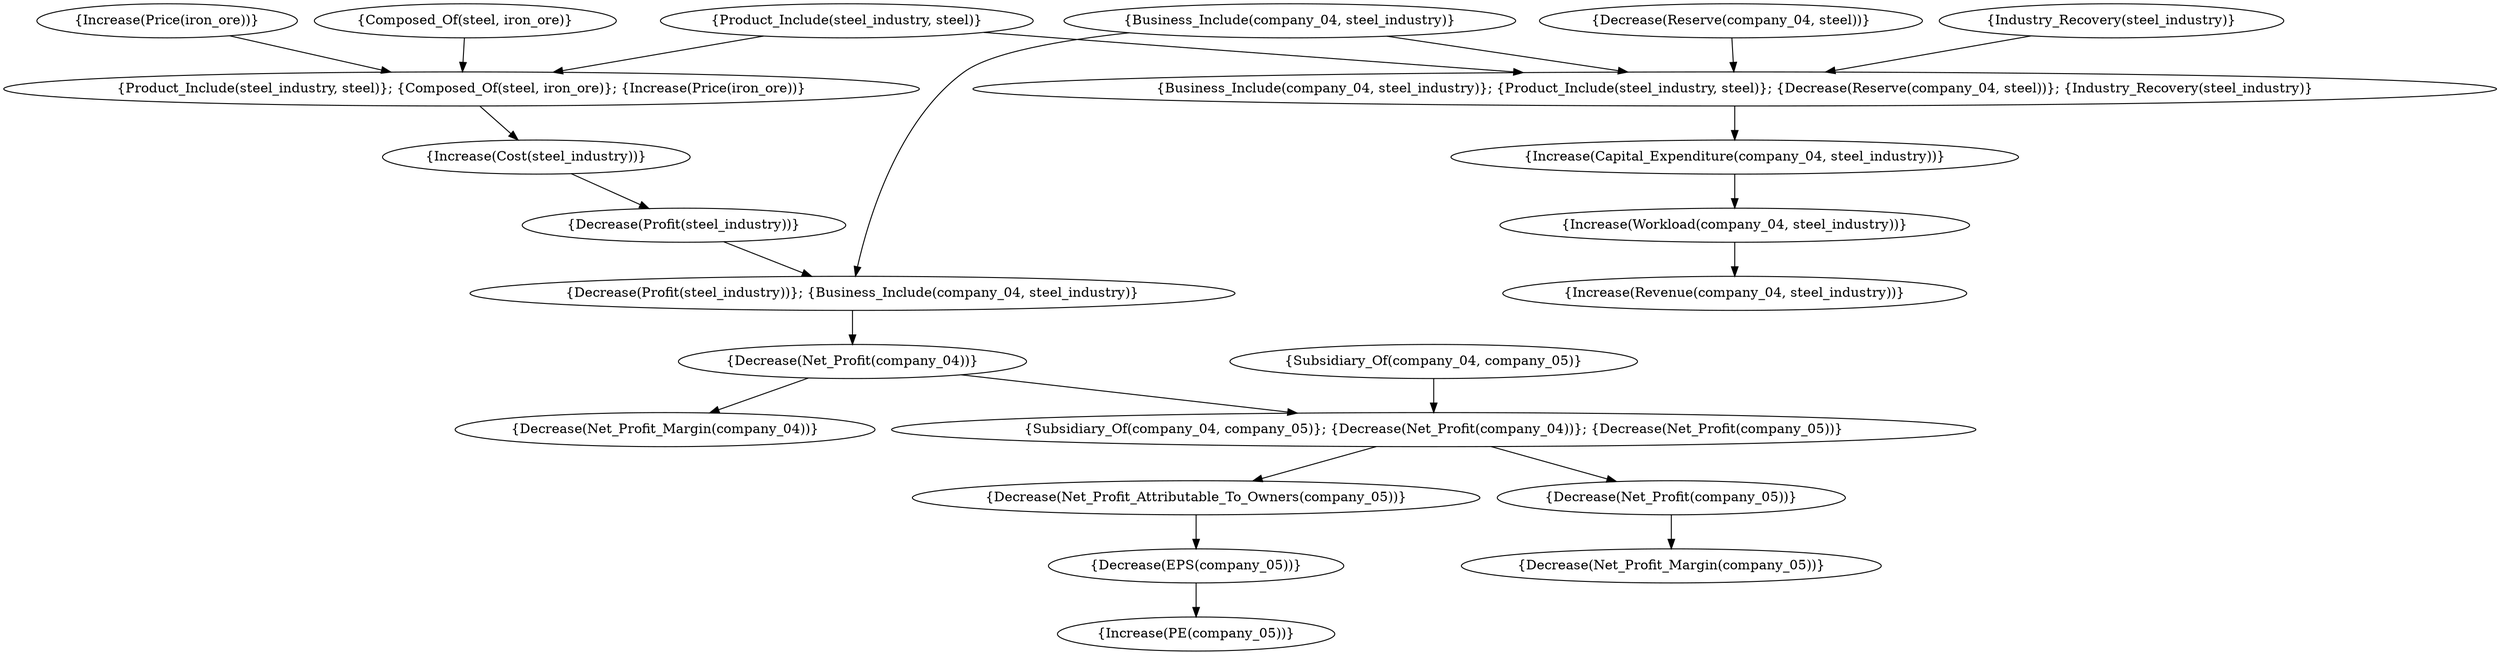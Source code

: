 digraph all_progress {
	graph [bb="0,0,2057.9,684"];
	node [label="\N"];
	"{Product_Include(steel_industry, steel)}"	[height=0.5,
		pos="696.62,666",
		width=4.2607];
	"{Product_Include(steel_industry, steel)}; {Composed_Of(steel, iron_ore)}; {Increase(Price(iron_ore))}"	[height=0.5,
		pos="377.62,594",
		width=10.489];
	"{Product_Include(steel_industry, steel)}" -> "{Product_Include(steel_industry, steel)}; {Composed_Of(steel, iron_ore)}; {Increase(Price(iron_ore))}"	[pos="e,455.29,612.04 626.61,649.64 579.45,639.29 516.86,625.55 466.23,614.44"];
	"{Business_Include(company_04, steel_industry)}; {Product_Include(steel_industry, steel)}; {Decrease(Reserve(company_04, steel))}; {\
Industry_Recovery(steel_industry)}"	[height=0.5,
		pos="1434.6,594",
		width=17.314];
	"{Product_Include(steel_industry, steel)}" -> "{Business_Include(company_04, steel_industry)}; {Product_Include(steel_industry, steel)}; {Decrease(Reserve(company_04, steel))}; {\
Industry_Recovery(steel_industry)}"	[pos="e,1253.9,611.68 810.87,653.62 830.14,651.73 849.95,649.8 868.62,648 993.16,636.01 1133.1,622.9 1242.7,612.72"];
	"{Increase(Cost(steel_industry))}"	[height=0.5,
		pos="439.62,522",
		width=3.5025];
	"{Product_Include(steel_industry, steel)}; {Composed_Of(steel, iron_ore)}; {Increase(Price(iron_ore))}" -> "{Increase(Cost(steel_industry))}"	[pos="e,424.47,540.1 392.94,575.7 400.15,567.56 408.89,557.69 416.85,548.7"];
	"{Composed_Of(steel, iron_ore)}"	[height=0.5,
		pos="380.62,666",
		width=3.5566];
	"{Composed_Of(steel, iron_ore)}" -> "{Product_Include(steel_industry, steel)}; {Composed_Of(steel, iron_ore)}; {Increase(Price(iron_ore))}"	[pos="e,378.35,612.1 379.87,647.7 379.56,640.41 379.19,631.73 378.84,623.54"];
	"{Increase(Price(iron_ore))}"	[height=0.5,
		pos="125.62,666",
		width=3.015];
	"{Increase(Price(iron_ore))}" -> "{Product_Include(steel_industry, steel)}; {Composed_Of(steel, iron_ore)}; {Increase(Price(iron_ore))}"	[pos="e,315.66,612.21 179.68,649.98 216.16,639.85 264.75,626.35 304.65,615.27"];
	"{Decrease(Profit(steel_industry))}"	[height=0.5,
		pos="561.62,450",
		width=3.683];
	"{Increase(Cost(steel_industry))}" -> "{Decrease(Profit(steel_industry))}"	[pos="e,531.93,468.03 469.15,504.05 485.07,494.92 504.92,483.53 522.14,473.65"];
	"{Business_Include(company_04, steel_industry)}"	[height=0.5,
		pos="1064.6,666",
		width=5.1995];
	"{Business_Include(company_04, steel_industry)}" -> "{Business_Include(company_04, steel_industry)}; {Product_Include(steel_industry, steel)}; {Decrease(Reserve(company_04, steel))}; {\
Industry_Recovery(steel_industry)}"	[pos="e,1343.3,612.27 1146.7,649.46 1201.4,639.12 1273.7,625.44 1332.2,614.38"];
	"{Decrease(Profit(steel_industry))}; {Business_Include(company_04, steel_industry)}"	[height=0.5,
		pos="703.62,378",
		width=8.7201];
	"{Business_Include(company_04, steel_industry)}" -> "{Decrease(Profit(steel_industry))}; {Business_Include(company_04, steel_industry)}"	[pos="e,705.53,396.28 945.26,651.77 887.08,643.19 824.91,630.19 802.62,612 738.12,559.38 714.87,457.1 707.14,407.43"];
	"{Increase(Capital_Expenditure(company_04, steel_industry))}"	[height=0.5,
		pos="1434.6,522",
		width=6.4814];
	"{Business_Include(company_04, steel_industry)}; {Product_Include(steel_industry, steel)}; {Decrease(Reserve(company_04, steel))}; {\
Industry_Recovery(steel_industry)}" -> "{Increase(Capital_Expenditure(company_04, steel_industry))}"	[pos="e,1434.6,540.1 1434.6,575.7 1434.6,568.41 1434.6,559.73 1434.6,551.54"];
	"{Decrease(Reserve(company_04, steel))}"	[height=0.5,
		pos="1432.6,666",
		width=4.4052];
	"{Decrease(Reserve(company_04, steel))}" -> "{Business_Include(company_04, steel_industry)}; {Product_Include(steel_industry, steel)}; {Decrease(Reserve(company_04, steel))}; {\
Industry_Recovery(steel_industry)}"	[pos="e,1434.1,612.1 1433.1,647.7 1433.3,640.41 1433.6,631.73 1433.8,623.54"];
	"{Industry_Recovery(steel_industry)}"	[height=0.5,
		pos="1750.6,666",
		width=3.9358];
	"{Industry_Recovery(steel_industry)}" -> "{Business_Include(company_04, steel_industry)}; {Product_Include(steel_industry, steel)}; {Decrease(Reserve(company_04, steel))}; {\
Industry_Recovery(steel_industry)}"	[pos="e,1512.8,612.31 1682,649.81 1635.7,639.55 1574.1,625.9 1524,614.79"];
	"{Increase(Workload(company_04, steel_industry))}"	[height=0.5,
		pos="1434.6,450",
		width=5.4342];
	"{Increase(Capital_Expenditure(company_04, steel_industry))}" -> "{Increase(Workload(company_04, steel_industry))}"	[pos="e,1434.6,468.1 1434.6,503.7 1434.6,496.41 1434.6,487.73 1434.6,479.54"];
	"{Decrease(Profit(steel_industry))}" -> "{Decrease(Profit(steel_industry))}; {Business_Include(company_04, steel_industry)}"	[pos="e,668.4,396.36 595.63,432.23 614.35,423 637.84,411.42 658.13,401.43"];
	"{Increase(Revenue(company_04, steel_industry))}"	[height=0.5,
		pos="1434.6,378",
		width=5.3079];
	"{Increase(Workload(company_04, steel_industry))}" -> "{Increase(Revenue(company_04, steel_industry))}"	[pos="e,1434.6,396.1 1434.6,431.7 1434.6,424.41 1434.6,415.73 1434.6,407.54"];
	"{Decrease(Net_Profit(company_04))}"	[height=0.5,
		pos="703.62,306",
		width=4.0621];
	"{Decrease(Profit(steel_industry))}; {Business_Include(company_04, steel_industry)}" -> "{Decrease(Net_Profit(company_04))}"	[pos="e,703.62,324.1 703.62,359.7 703.62,352.41 703.62,343.73 703.62,335.54"];
	"{Decrease(Net_Profit_Margin(company_04))}"	[height=0.5,
		pos="547.62,234",
		width=4.9107];
	"{Decrease(Net_Profit(company_04))}" -> "{Decrease(Net_Profit_Margin(company_04))}"	[pos="e,585.49,251.99 666.25,288.23 645.16,278.77 618.58,266.84 595.92,256.67"];
	"{Subsidiary_Of(company_04, company_05)}; {Decrease(Net_Profit(company_04))}; {Decrease(Net_Profit(company_05))}"	[height=0.5,
		pos="1195.6,234",
		width=12.602];
	"{Decrease(Net_Profit(company_04))}" -> "{Subsidiary_Of(company_04, company_05)}; {Decrease(Net_Profit(company_04))}; {Decrease(Net_Profit(company_05))}"	[pos="e,1077.2,251.85 796.74,291.75 872.86,280.92 981.33,265.49 1065.9,253.45"];
	"{Subsidiary_Of(company_04, company_05)}"	[height=0.5,
		pos="1195.6,306",
		width=4.8024];
	"{Subsidiary_Of(company_04, company_05)}" -> "{Subsidiary_Of(company_04, company_05)}; {Decrease(Net_Profit(company_04))}; {Decrease(Net_Profit(company_05))}"	[pos="e,1195.6,252.1 1195.6,287.7 1195.6,280.41 1195.6,271.73 1195.6,263.54"];
	"{Decrease(Net_Profit_Attributable_To_Owners(company_05))}"	[height=0.5,
		pos="993.62,162",
		width=6.6439];
	"{Subsidiary_Of(company_04, company_05)}; {Decrease(Net_Profit(company_04))}; {Decrease(Net_Profit(company_05))}" -> "{Decrease(Net_Profit_Attributable_To_Owners(company_05))}"	[pos="e,1042.6,179.98 1145.7,215.7 1117.7,206 1082.6,193.84 1053.2,183.64"];
	"{Decrease(Net_Profit(company_05))}"	[height=0.5,
		pos="1396.6,162",
		width=4.0621];
	"{Subsidiary_Of(company_04, company_05)}; {Decrease(Net_Profit(company_04))}; {Decrease(Net_Profit(company_05))}" -> "{Decrease(Net_Profit(company_05))}"	[pos="e,1349.2,179.5 1245.3,215.7 1273.6,205.85 1309.1,193.47 1338.6,183.19"];
	"{Decrease(EPS(company_05))}"	[height=0.5,
		pos="993.62,90",
		width=3.4483];
	"{Decrease(Net_Profit_Attributable_To_Owners(company_05))}" -> "{Decrease(EPS(company_05))}"	[pos="e,993.62,108.1 993.62,143.7 993.62,136.41 993.62,127.73 993.62,119.54"];
	"{Decrease(Net_Profit_Margin(company_05))}"	[height=0.5,
		pos="1396.6,90",
		width=4.9107];
	"{Decrease(Net_Profit(company_05))}" -> "{Decrease(Net_Profit_Margin(company_05))}"	[pos="e,1396.6,108.1 1396.6,143.7 1396.6,136.41 1396.6,127.73 1396.6,119.54"];
	"{Increase(PE(company_05))}"	[height=0.5,
		pos="993.62,18",
		width=3.2317];
	"{Decrease(EPS(company_05))}" -> "{Increase(PE(company_05))}"	[pos="e,993.62,36.104 993.62,71.697 993.62,64.407 993.62,55.726 993.62,47.536"];
}

